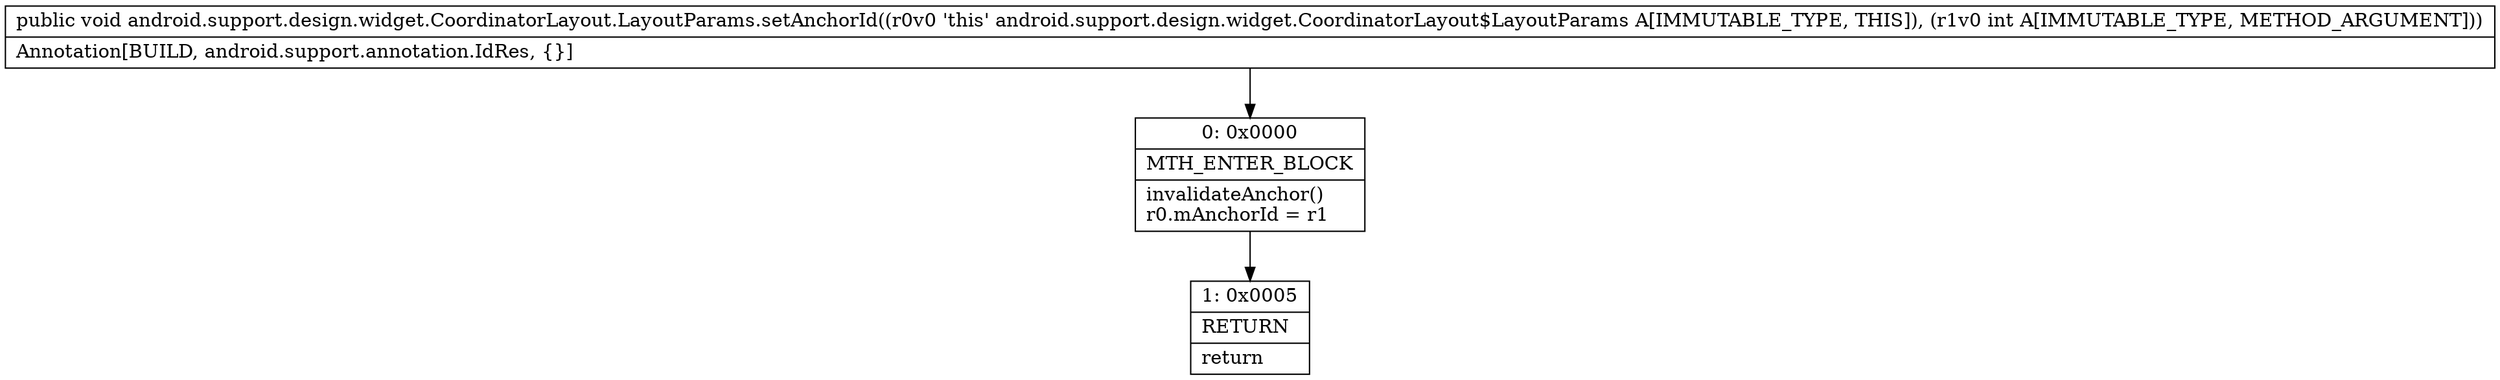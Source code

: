 digraph "CFG forandroid.support.design.widget.CoordinatorLayout.LayoutParams.setAnchorId(I)V" {
Node_0 [shape=record,label="{0\:\ 0x0000|MTH_ENTER_BLOCK\l|invalidateAnchor()\lr0.mAnchorId = r1\l}"];
Node_1 [shape=record,label="{1\:\ 0x0005|RETURN\l|return\l}"];
MethodNode[shape=record,label="{public void android.support.design.widget.CoordinatorLayout.LayoutParams.setAnchorId((r0v0 'this' android.support.design.widget.CoordinatorLayout$LayoutParams A[IMMUTABLE_TYPE, THIS]), (r1v0 int A[IMMUTABLE_TYPE, METHOD_ARGUMENT]))  | Annotation[BUILD, android.support.annotation.IdRes, \{\}]\l}"];
MethodNode -> Node_0;
Node_0 -> Node_1;
}

